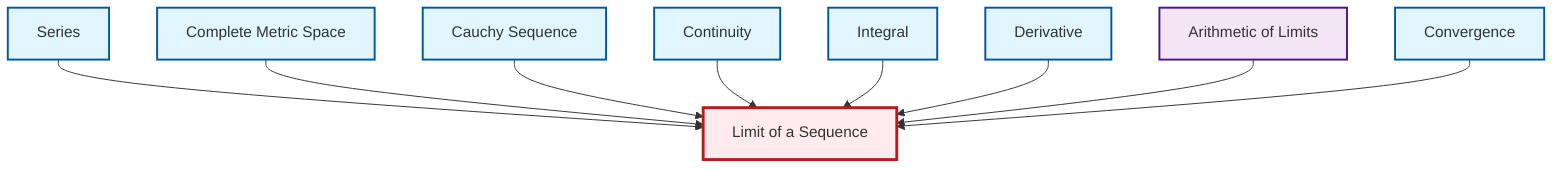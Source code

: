 graph TD
    classDef definition fill:#e1f5fe,stroke:#01579b,stroke-width:2px
    classDef theorem fill:#f3e5f5,stroke:#4a148c,stroke-width:2px
    classDef axiom fill:#fff3e0,stroke:#e65100,stroke-width:2px
    classDef example fill:#e8f5e9,stroke:#1b5e20,stroke-width:2px
    classDef current fill:#ffebee,stroke:#b71c1c,stroke-width:3px
    def-limit["Limit of a Sequence"]:::definition
    def-continuity["Continuity"]:::definition
    def-cauchy-sequence["Cauchy Sequence"]:::definition
    def-integral["Integral"]:::definition
    def-derivative["Derivative"]:::definition
    def-complete-metric-space["Complete Metric Space"]:::definition
    def-convergence["Convergence"]:::definition
    thm-limit-arithmetic["Arithmetic of Limits"]:::theorem
    def-series["Series"]:::definition
    def-series --> def-limit
    def-complete-metric-space --> def-limit
    def-cauchy-sequence --> def-limit
    def-continuity --> def-limit
    def-integral --> def-limit
    def-derivative --> def-limit
    thm-limit-arithmetic --> def-limit
    def-convergence --> def-limit
    class def-limit current